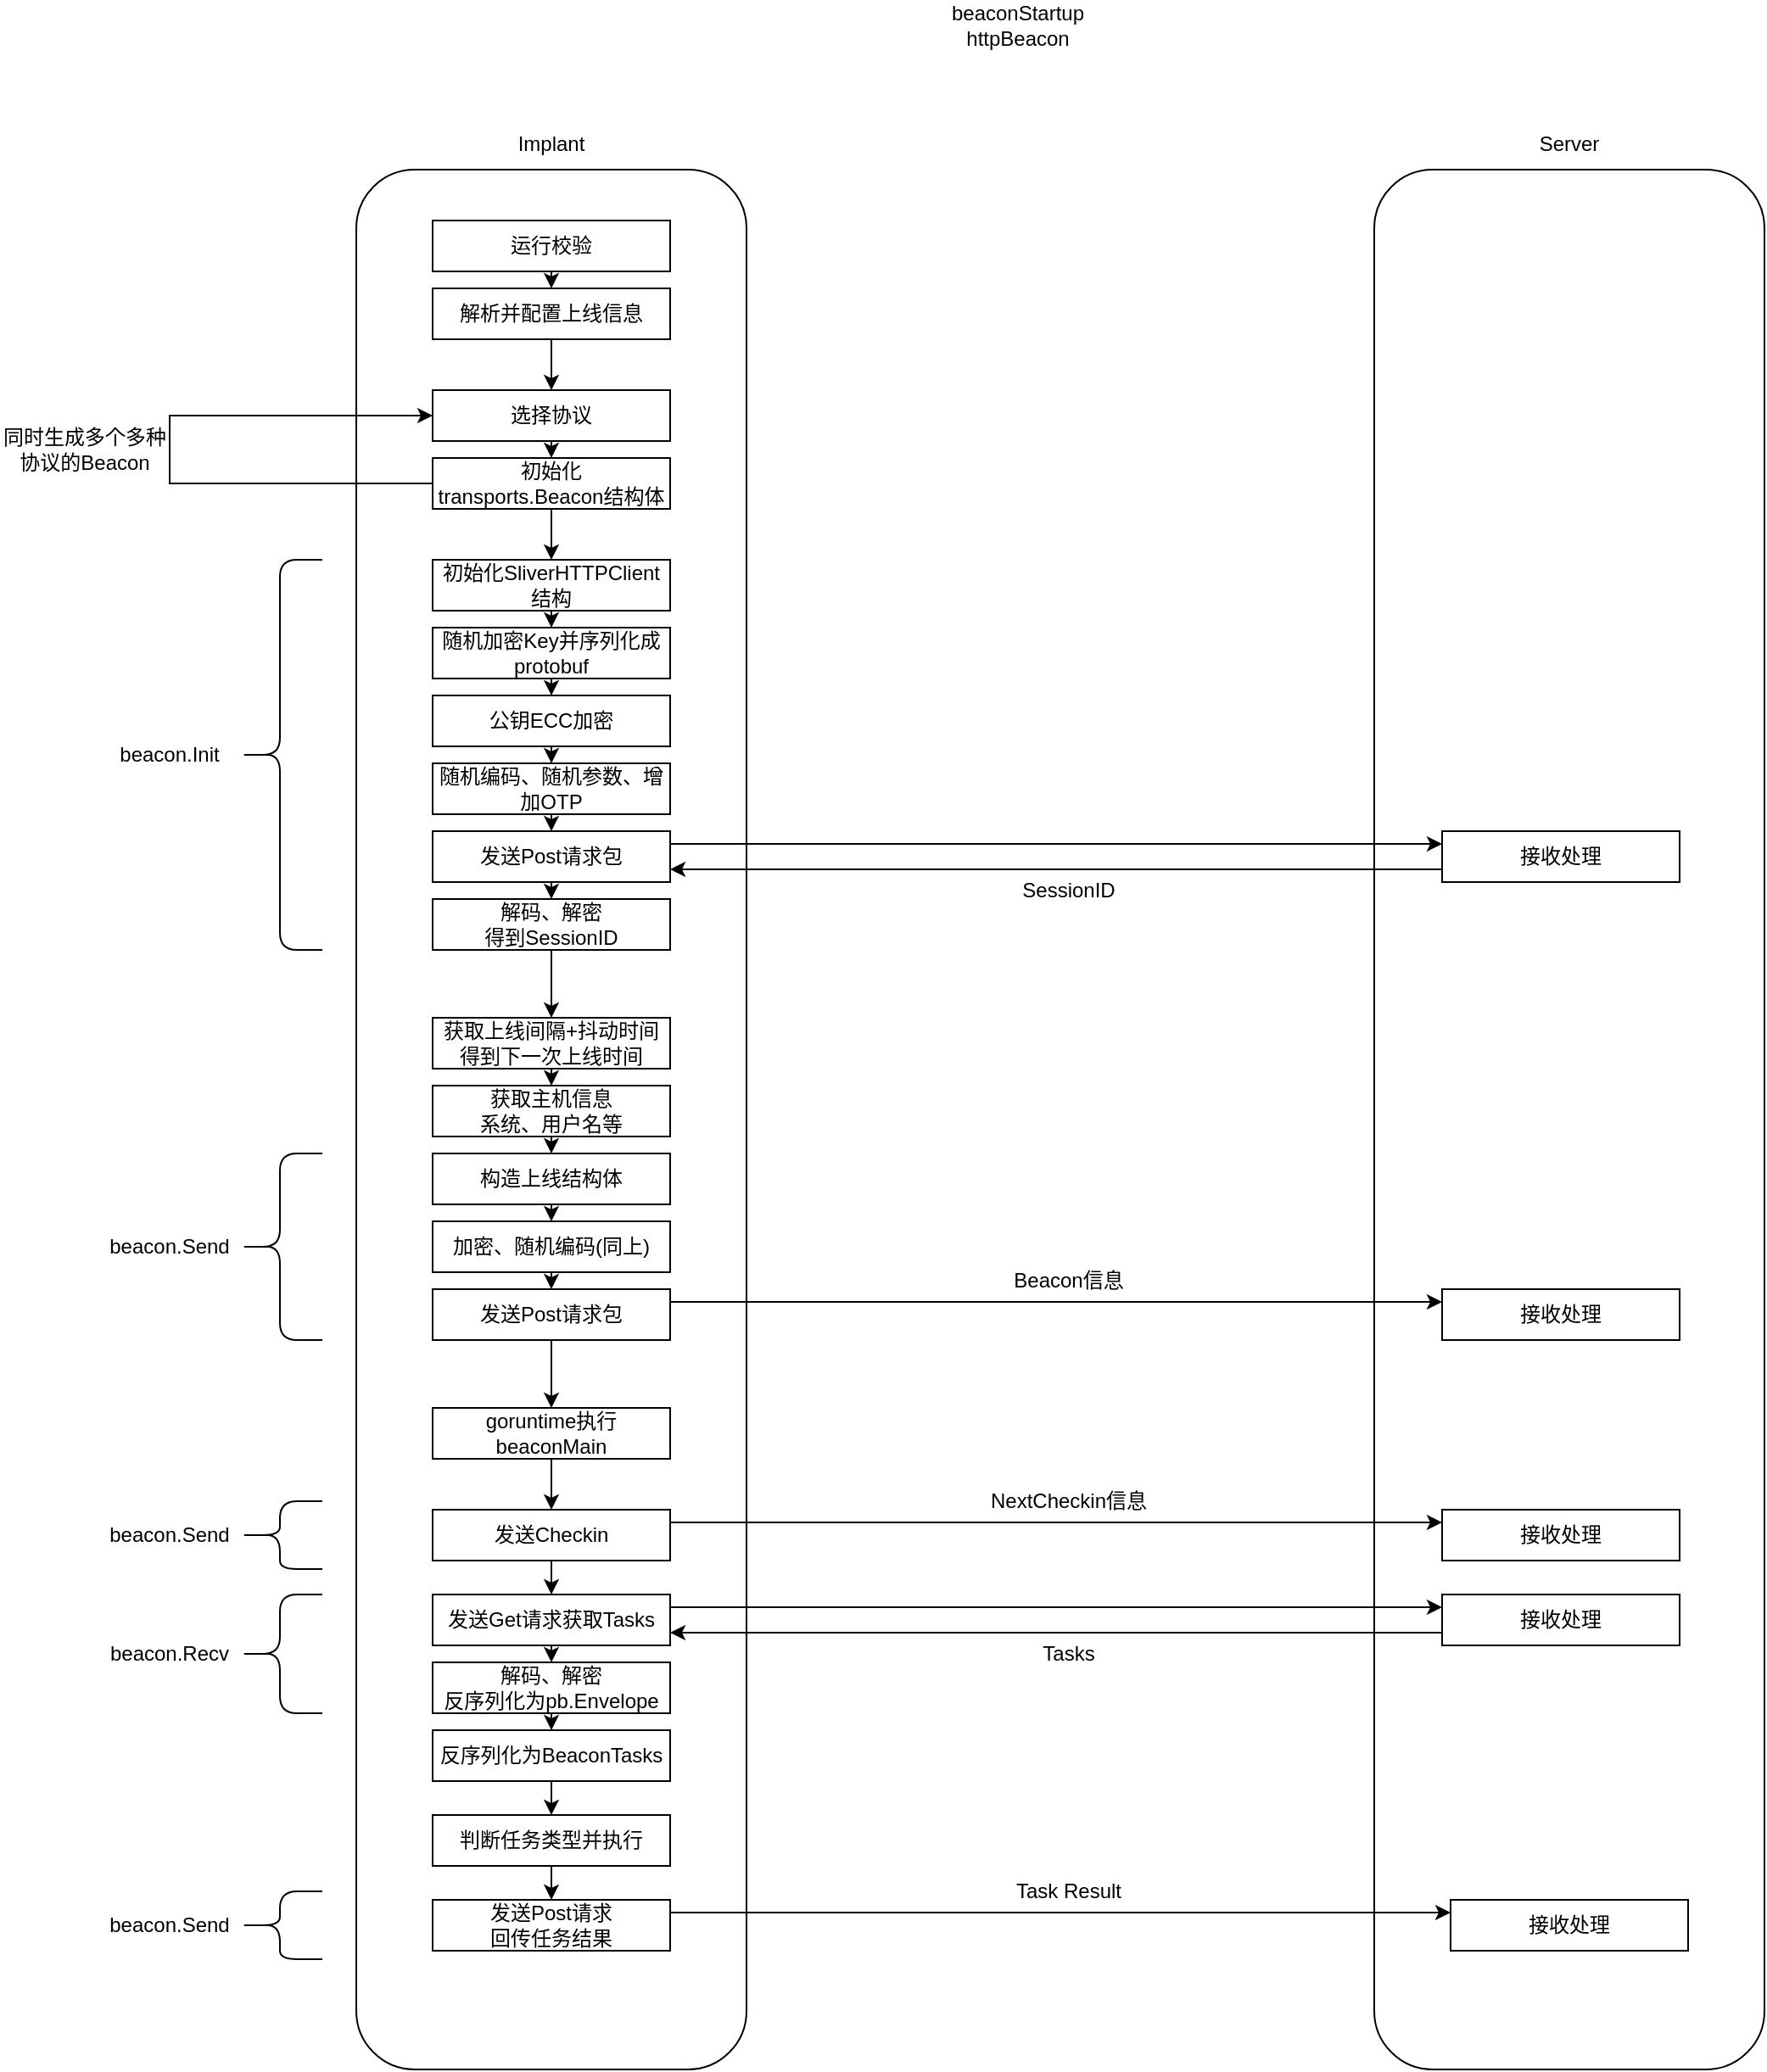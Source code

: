 <mxfile version="20.6.0" type="device"><diagram id="WDHNXzss8HES4mVmpG3z" name="第 1 页"><mxGraphModel dx="1230" dy="754" grid="1" gridSize="10" guides="1" tooltips="1" connect="1" arrows="1" fold="1" page="1" pageScale="1" pageWidth="3300" pageHeight="4681" math="0" shadow="0"><root><mxCell id="0"/><mxCell id="1" parent="0"/><mxCell id="LsH1x1WzrIxK3Rh6YzBw-1" value="" style="rounded=1;whiteSpace=wrap;html=1;movable=0;resizable=0;rotatable=0;deletable=0;editable=0;connectable=0;" parent="1" vertex="1"><mxGeometry x="260" y="420" width="230" height="1120" as="geometry"/></mxCell><mxCell id="LsH1x1WzrIxK3Rh6YzBw-2" value="" style="rounded=1;whiteSpace=wrap;html=1;movable=0;resizable=0;rotatable=0;deletable=0;editable=0;connectable=0;" parent="1" vertex="1"><mxGeometry x="860" y="420" width="230" height="1120" as="geometry"/></mxCell><mxCell id="LsH1x1WzrIxK3Rh6YzBw-3" value="Server" style="text;html=1;strokeColor=none;fillColor=none;align=center;verticalAlign=middle;whiteSpace=wrap;rounded=0;movable=0;resizable=0;rotatable=0;deletable=0;editable=0;connectable=0;" parent="1" vertex="1"><mxGeometry x="945" y="390" width="60" height="30" as="geometry"/></mxCell><mxCell id="LsH1x1WzrIxK3Rh6YzBw-4" value="Implant" style="text;html=1;strokeColor=none;fillColor=none;align=center;verticalAlign=middle;whiteSpace=wrap;rounded=0;movable=0;resizable=0;rotatable=0;deletable=0;editable=0;connectable=0;" parent="1" vertex="1"><mxGeometry x="345" y="390" width="60" height="30" as="geometry"/></mxCell><mxCell id="LsH1x1WzrIxK3Rh6YzBw-9" style="edgeStyle=orthogonalEdgeStyle;rounded=0;orthogonalLoop=1;jettySize=auto;html=1;exitX=0.5;exitY=1;exitDx=0;exitDy=0;entryX=0.5;entryY=0;entryDx=0;entryDy=0;movable=0;resizable=0;rotatable=0;deletable=0;editable=0;connectable=0;" parent="1" source="LsH1x1WzrIxK3Rh6YzBw-5" target="LsH1x1WzrIxK3Rh6YzBw-6" edge="1"><mxGeometry relative="1" as="geometry"/></mxCell><mxCell id="LsH1x1WzrIxK3Rh6YzBw-5" value="运行校验" style="rounded=0;whiteSpace=wrap;html=1;movable=0;resizable=0;rotatable=0;deletable=0;editable=0;connectable=0;" parent="1" vertex="1"><mxGeometry x="305" y="450" width="140" height="30" as="geometry"/></mxCell><mxCell id="LsH1x1WzrIxK3Rh6YzBw-11" style="edgeStyle=orthogonalEdgeStyle;rounded=0;orthogonalLoop=1;jettySize=auto;html=1;exitX=0.5;exitY=1;exitDx=0;exitDy=0;entryX=0.5;entryY=0;entryDx=0;entryDy=0;movable=0;resizable=0;rotatable=0;deletable=0;editable=0;connectable=0;" parent="1" source="LsH1x1WzrIxK3Rh6YzBw-6" target="LsH1x1WzrIxK3Rh6YzBw-7" edge="1"><mxGeometry relative="1" as="geometry"/></mxCell><mxCell id="LsH1x1WzrIxK3Rh6YzBw-6" value="解析并配置上线信息" style="rounded=0;whiteSpace=wrap;html=1;movable=0;resizable=0;rotatable=0;deletable=0;editable=0;connectable=0;" parent="1" vertex="1"><mxGeometry x="305" y="490" width="140" height="30" as="geometry"/></mxCell><mxCell id="LsH1x1WzrIxK3Rh6YzBw-10" style="edgeStyle=orthogonalEdgeStyle;rounded=0;orthogonalLoop=1;jettySize=auto;html=1;exitX=0.5;exitY=1;exitDx=0;exitDy=0;entryX=0.5;entryY=0;entryDx=0;entryDy=0;movable=0;resizable=0;rotatable=0;deletable=0;editable=0;connectable=0;" parent="1" source="LsH1x1WzrIxK3Rh6YzBw-7" target="LsH1x1WzrIxK3Rh6YzBw-8" edge="1"><mxGeometry relative="1" as="geometry"/></mxCell><mxCell id="LsH1x1WzrIxK3Rh6YzBw-7" value="选择协议" style="rounded=0;whiteSpace=wrap;html=1;movable=0;resizable=0;rotatable=0;deletable=0;editable=0;connectable=0;" parent="1" vertex="1"><mxGeometry x="305" y="550" width="140" height="30" as="geometry"/></mxCell><mxCell id="LsH1x1WzrIxK3Rh6YzBw-13" style="edgeStyle=orthogonalEdgeStyle;rounded=0;orthogonalLoop=1;jettySize=auto;html=1;exitX=0.5;exitY=1;exitDx=0;exitDy=0;entryX=0.5;entryY=0;entryDx=0;entryDy=0;movable=0;resizable=0;rotatable=0;deletable=0;editable=0;connectable=0;" parent="1" source="LsH1x1WzrIxK3Rh6YzBw-8" target="LsH1x1WzrIxK3Rh6YzBw-12" edge="1"><mxGeometry relative="1" as="geometry"/></mxCell><mxCell id="LsH1x1WzrIxK3Rh6YzBw-17" style="edgeStyle=orthogonalEdgeStyle;rounded=0;orthogonalLoop=1;jettySize=auto;html=1;exitX=0;exitY=0.5;exitDx=0;exitDy=0;entryX=0;entryY=0.5;entryDx=0;entryDy=0;movable=0;resizable=0;rotatable=0;deletable=0;editable=0;connectable=0;" parent="1" source="LsH1x1WzrIxK3Rh6YzBw-8" target="LsH1x1WzrIxK3Rh6YzBw-7" edge="1"><mxGeometry relative="1" as="geometry"><Array as="points"><mxPoint x="150" y="605"/><mxPoint x="150" y="565"/></Array></mxGeometry></mxCell><mxCell id="LsH1x1WzrIxK3Rh6YzBw-8" value="初始化&lt;br&gt;&lt;span style=&quot;background-color: initial;&quot;&gt;transports.Beacon&lt;/span&gt;&lt;span style=&quot;background-color: initial;&quot;&gt;结构体&lt;/span&gt;" style="rounded=0;whiteSpace=wrap;html=1;movable=0;resizable=0;rotatable=0;deletable=0;editable=0;connectable=0;" parent="1" vertex="1"><mxGeometry x="305" y="590" width="140" height="30" as="geometry"/></mxCell><mxCell id="LsH1x1WzrIxK3Rh6YzBw-33" style="edgeStyle=orthogonalEdgeStyle;rounded=0;orthogonalLoop=1;jettySize=auto;html=1;exitX=0.5;exitY=1;exitDx=0;exitDy=0;entryX=0.5;entryY=0;entryDx=0;entryDy=0;movable=0;resizable=0;rotatable=0;deletable=0;editable=0;connectable=0;" parent="1" source="LsH1x1WzrIxK3Rh6YzBw-12" target="LsH1x1WzrIxK3Rh6YzBw-21" edge="1"><mxGeometry relative="1" as="geometry"/></mxCell><mxCell id="LsH1x1WzrIxK3Rh6YzBw-12" value="初始化SliverHTTPClient结构" style="rounded=0;whiteSpace=wrap;html=1;movable=0;resizable=0;rotatable=0;deletable=0;editable=0;connectable=0;" parent="1" vertex="1"><mxGeometry x="305" y="650" width="140" height="30" as="geometry"/></mxCell><mxCell id="LsH1x1WzrIxK3Rh6YzBw-18" value="同时生成多个多种协议的Beacon" style="text;html=1;strokeColor=none;fillColor=none;align=center;verticalAlign=middle;whiteSpace=wrap;rounded=0;movable=0;resizable=0;rotatable=0;deletable=0;editable=0;connectable=0;" parent="1" vertex="1"><mxGeometry x="50" y="570" width="100" height="30" as="geometry"/></mxCell><mxCell id="LsH1x1WzrIxK3Rh6YzBw-20" value="&lt;div style=&quot;&quot; data-line-index=&quot;0&quot; data-zone-id=&quot;0&quot;&gt;beaconStartup&lt;/div&gt;httpBeacon" style="text;html=1;strokeColor=none;fillColor=none;align=center;verticalAlign=middle;whiteSpace=wrap;rounded=0;movable=0;resizable=0;rotatable=0;deletable=0;editable=0;connectable=0;" parent="1" vertex="1"><mxGeometry x="620" y="320" width="60" height="30" as="geometry"/></mxCell><mxCell id="LsH1x1WzrIxK3Rh6YzBw-34" style="edgeStyle=orthogonalEdgeStyle;rounded=0;orthogonalLoop=1;jettySize=auto;html=1;exitX=0.5;exitY=1;exitDx=0;exitDy=0;entryX=0.5;entryY=0;entryDx=0;entryDy=0;movable=0;resizable=0;rotatable=0;deletable=0;editable=0;connectable=0;" parent="1" source="LsH1x1WzrIxK3Rh6YzBw-21" target="LsH1x1WzrIxK3Rh6YzBw-22" edge="1"><mxGeometry relative="1" as="geometry"/></mxCell><mxCell id="LsH1x1WzrIxK3Rh6YzBw-21" value="随机加密Key并序列化成protobuf" style="rounded=0;whiteSpace=wrap;html=1;movable=0;resizable=0;rotatable=0;deletable=0;editable=0;connectable=0;" parent="1" vertex="1"><mxGeometry x="305" y="690" width="140" height="30" as="geometry"/></mxCell><mxCell id="LsH1x1WzrIxK3Rh6YzBw-35" style="edgeStyle=orthogonalEdgeStyle;rounded=0;orthogonalLoop=1;jettySize=auto;html=1;exitX=0.5;exitY=1;exitDx=0;exitDy=0;entryX=0.5;entryY=0;entryDx=0;entryDy=0;movable=0;resizable=0;rotatable=0;deletable=0;editable=0;connectable=0;" parent="1" source="LsH1x1WzrIxK3Rh6YzBw-22" target="LsH1x1WzrIxK3Rh6YzBw-23" edge="1"><mxGeometry relative="1" as="geometry"/></mxCell><mxCell id="LsH1x1WzrIxK3Rh6YzBw-22" value="公钥ECC加密" style="rounded=0;whiteSpace=wrap;html=1;movable=0;resizable=0;rotatable=0;deletable=0;editable=0;connectable=0;" parent="1" vertex="1"><mxGeometry x="305" y="730" width="140" height="30" as="geometry"/></mxCell><mxCell id="LsH1x1WzrIxK3Rh6YzBw-36" style="edgeStyle=orthogonalEdgeStyle;rounded=0;orthogonalLoop=1;jettySize=auto;html=1;exitX=0.5;exitY=1;exitDx=0;exitDy=0;entryX=0.5;entryY=0;entryDx=0;entryDy=0;movable=0;resizable=0;rotatable=0;deletable=0;editable=0;connectable=0;" parent="1" source="LsH1x1WzrIxK3Rh6YzBw-23" target="LsH1x1WzrIxK3Rh6YzBw-24" edge="1"><mxGeometry relative="1" as="geometry"/></mxCell><mxCell id="LsH1x1WzrIxK3Rh6YzBw-23" value="随机编码、随机参数、增加OTP" style="rounded=0;whiteSpace=wrap;html=1;movable=0;resizable=0;rotatable=0;deletable=0;editable=0;connectable=0;" parent="1" vertex="1"><mxGeometry x="305" y="770" width="140" height="30" as="geometry"/></mxCell><mxCell id="LsH1x1WzrIxK3Rh6YzBw-27" style="edgeStyle=orthogonalEdgeStyle;rounded=0;orthogonalLoop=1;jettySize=auto;html=1;exitX=1;exitY=0.25;exitDx=0;exitDy=0;entryX=0;entryY=0.25;entryDx=0;entryDy=0;movable=0;resizable=0;rotatable=0;deletable=0;editable=0;connectable=0;" parent="1" source="LsH1x1WzrIxK3Rh6YzBw-24" target="LsH1x1WzrIxK3Rh6YzBw-25" edge="1"><mxGeometry relative="1" as="geometry"/></mxCell><mxCell id="LsH1x1WzrIxK3Rh6YzBw-37" style="edgeStyle=orthogonalEdgeStyle;rounded=0;orthogonalLoop=1;jettySize=auto;html=1;exitX=0.5;exitY=1;exitDx=0;exitDy=0;entryX=0.5;entryY=0;entryDx=0;entryDy=0;movable=0;resizable=0;rotatable=0;deletable=0;editable=0;connectable=0;" parent="1" source="LsH1x1WzrIxK3Rh6YzBw-24" target="LsH1x1WzrIxK3Rh6YzBw-31" edge="1"><mxGeometry relative="1" as="geometry"/></mxCell><mxCell id="LsH1x1WzrIxK3Rh6YzBw-24" value="发送Post请求包" style="rounded=0;whiteSpace=wrap;html=1;movable=0;resizable=0;rotatable=0;deletable=0;editable=0;connectable=0;" parent="1" vertex="1"><mxGeometry x="305" y="810" width="140" height="30" as="geometry"/></mxCell><mxCell id="LsH1x1WzrIxK3Rh6YzBw-30" style="edgeStyle=orthogonalEdgeStyle;rounded=0;orthogonalLoop=1;jettySize=auto;html=1;exitX=0;exitY=0.75;exitDx=0;exitDy=0;entryX=1;entryY=0.75;entryDx=0;entryDy=0;movable=0;resizable=0;rotatable=0;deletable=0;editable=0;connectable=0;" parent="1" source="LsH1x1WzrIxK3Rh6YzBw-25" target="LsH1x1WzrIxK3Rh6YzBw-24" edge="1"><mxGeometry relative="1" as="geometry"/></mxCell><mxCell id="LsH1x1WzrIxK3Rh6YzBw-25" value="接收处理" style="rounded=0;whiteSpace=wrap;html=1;movable=0;resizable=0;rotatable=0;deletable=0;editable=0;connectable=0;" parent="1" vertex="1"><mxGeometry x="900" y="810" width="140" height="30" as="geometry"/></mxCell><mxCell id="70v_dCv-3E2ZSaWFWN-E-15" style="edgeStyle=orthogonalEdgeStyle;rounded=0;orthogonalLoop=1;jettySize=auto;html=1;exitX=0.5;exitY=1;exitDx=0;exitDy=0;movable=0;resizable=0;rotatable=0;deletable=0;editable=0;connectable=0;" parent="1" source="LsH1x1WzrIxK3Rh6YzBw-31" target="70v_dCv-3E2ZSaWFWN-E-1" edge="1"><mxGeometry relative="1" as="geometry"/></mxCell><mxCell id="LsH1x1WzrIxK3Rh6YzBw-31" value="解码、解密&lt;br&gt;得到SessionID" style="rounded=0;whiteSpace=wrap;html=1;movable=0;resizable=0;rotatable=0;deletable=0;editable=0;connectable=0;" parent="1" vertex="1"><mxGeometry x="305" y="850" width="140" height="30" as="geometry"/></mxCell><mxCell id="LsH1x1WzrIxK3Rh6YzBw-38" value="" style="shape=curlyBracket;whiteSpace=wrap;html=1;rounded=1;labelPosition=left;verticalLabelPosition=middle;align=right;verticalAlign=middle;movable=0;resizable=0;rotatable=0;deletable=0;editable=0;connectable=0;" parent="1" vertex="1"><mxGeometry x="190" y="650" width="50" height="230" as="geometry"/></mxCell><mxCell id="LsH1x1WzrIxK3Rh6YzBw-39" value="beacon.Init" style="text;html=1;strokeColor=none;fillColor=none;align=center;verticalAlign=middle;whiteSpace=wrap;rounded=0;movable=0;resizable=0;rotatable=0;deletable=0;editable=0;connectable=0;" parent="1" vertex="1"><mxGeometry x="100" y="750" width="100" height="30" as="geometry"/></mxCell><mxCell id="70v_dCv-3E2ZSaWFWN-E-9" style="edgeStyle=orthogonalEdgeStyle;rounded=0;orthogonalLoop=1;jettySize=auto;html=1;exitX=0.5;exitY=1;exitDx=0;exitDy=0;entryX=0.5;entryY=0;entryDx=0;entryDy=0;movable=0;resizable=0;rotatable=0;deletable=0;editable=0;connectable=0;" parent="1" source="70v_dCv-3E2ZSaWFWN-E-1" target="70v_dCv-3E2ZSaWFWN-E-2" edge="1"><mxGeometry relative="1" as="geometry"/></mxCell><mxCell id="70v_dCv-3E2ZSaWFWN-E-1" value="获取上线间隔+抖动时间&lt;br&gt;得到下一次上线时间" style="rounded=0;whiteSpace=wrap;html=1;movable=0;resizable=0;rotatable=0;deletable=0;editable=0;connectable=0;" parent="1" vertex="1"><mxGeometry x="305" y="920" width="140" height="30" as="geometry"/></mxCell><mxCell id="70v_dCv-3E2ZSaWFWN-E-10" style="edgeStyle=orthogonalEdgeStyle;rounded=0;orthogonalLoop=1;jettySize=auto;html=1;exitX=0.5;exitY=1;exitDx=0;exitDy=0;entryX=0.5;entryY=0;entryDx=0;entryDy=0;movable=0;resizable=0;rotatable=0;deletable=0;editable=0;connectable=0;" parent="1" source="70v_dCv-3E2ZSaWFWN-E-2" target="70v_dCv-3E2ZSaWFWN-E-3" edge="1"><mxGeometry relative="1" as="geometry"/></mxCell><mxCell id="70v_dCv-3E2ZSaWFWN-E-2" value="获取主机信息&lt;br&gt;系统、用户名等" style="rounded=0;whiteSpace=wrap;html=1;movable=0;resizable=0;rotatable=0;deletable=0;editable=0;connectable=0;" parent="1" vertex="1"><mxGeometry x="305" y="960" width="140" height="30" as="geometry"/></mxCell><mxCell id="70v_dCv-3E2ZSaWFWN-E-11" style="edgeStyle=orthogonalEdgeStyle;rounded=0;orthogonalLoop=1;jettySize=auto;html=1;exitX=0.5;exitY=1;exitDx=0;exitDy=0;entryX=0.5;entryY=0;entryDx=0;entryDy=0;movable=0;resizable=0;rotatable=0;deletable=0;editable=0;connectable=0;" parent="1" source="70v_dCv-3E2ZSaWFWN-E-3" target="70v_dCv-3E2ZSaWFWN-E-4" edge="1"><mxGeometry relative="1" as="geometry"/></mxCell><mxCell id="70v_dCv-3E2ZSaWFWN-E-3" value="构造上线结构体" style="rounded=0;whiteSpace=wrap;html=1;movable=0;resizable=0;rotatable=0;deletable=0;editable=0;connectable=0;" parent="1" vertex="1"><mxGeometry x="305" y="1000" width="140" height="30" as="geometry"/></mxCell><mxCell id="70v_dCv-3E2ZSaWFWN-E-12" style="edgeStyle=orthogonalEdgeStyle;rounded=0;orthogonalLoop=1;jettySize=auto;html=1;exitX=0.5;exitY=1;exitDx=0;exitDy=0;entryX=0.5;entryY=0;entryDx=0;entryDy=0;movable=0;resizable=0;rotatable=0;deletable=0;editable=0;connectable=0;" parent="1" source="70v_dCv-3E2ZSaWFWN-E-4" target="70v_dCv-3E2ZSaWFWN-E-7" edge="1"><mxGeometry relative="1" as="geometry"/></mxCell><mxCell id="70v_dCv-3E2ZSaWFWN-E-4" value="加密、随机编码(同上)" style="rounded=0;whiteSpace=wrap;html=1;movable=0;resizable=0;rotatable=0;deletable=0;editable=0;connectable=0;" parent="1" vertex="1"><mxGeometry x="305" y="1040" width="140" height="30" as="geometry"/></mxCell><mxCell id="70v_dCv-3E2ZSaWFWN-E-6" value="SessionID" style="text;html=1;strokeColor=none;fillColor=none;align=center;verticalAlign=middle;whiteSpace=wrap;rounded=0;movable=0;resizable=0;rotatable=0;deletable=0;editable=0;connectable=0;" parent="1" vertex="1"><mxGeometry x="650" y="830" width="60" height="30" as="geometry"/></mxCell><mxCell id="70v_dCv-3E2ZSaWFWN-E-14" style="edgeStyle=orthogonalEdgeStyle;rounded=0;orthogonalLoop=1;jettySize=auto;html=1;exitX=1;exitY=0.25;exitDx=0;exitDy=0;entryX=0;entryY=0.25;entryDx=0;entryDy=0;movable=0;resizable=0;rotatable=0;deletable=0;editable=0;connectable=0;" parent="1" source="70v_dCv-3E2ZSaWFWN-E-7" target="70v_dCv-3E2ZSaWFWN-E-13" edge="1"><mxGeometry relative="1" as="geometry"/></mxCell><mxCell id="0KcH9cRTC8X4ZV9yEyD3-4" style="edgeStyle=orthogonalEdgeStyle;rounded=0;orthogonalLoop=1;jettySize=auto;html=1;exitX=0.5;exitY=1;exitDx=0;exitDy=0;entryX=0.5;entryY=0;entryDx=0;entryDy=0;movable=0;resizable=0;rotatable=0;deletable=0;editable=0;connectable=0;" edge="1" parent="1" source="70v_dCv-3E2ZSaWFWN-E-7" target="0KcH9cRTC8X4ZV9yEyD3-1"><mxGeometry relative="1" as="geometry"/></mxCell><mxCell id="70v_dCv-3E2ZSaWFWN-E-7" value="发送Post请求包" style="rounded=0;whiteSpace=wrap;html=1;movable=0;resizable=0;rotatable=0;deletable=0;editable=0;connectable=0;" parent="1" vertex="1"><mxGeometry x="305" y="1080" width="140" height="30" as="geometry"/></mxCell><mxCell id="70v_dCv-3E2ZSaWFWN-E-13" value="接收处理" style="rounded=0;whiteSpace=wrap;html=1;movable=0;resizable=0;rotatable=0;deletable=0;editable=0;connectable=0;" parent="1" vertex="1"><mxGeometry x="900" y="1080" width="140" height="30" as="geometry"/></mxCell><mxCell id="70v_dCv-3E2ZSaWFWN-E-16" value="Beacon信息" style="text;html=1;strokeColor=none;fillColor=none;align=center;verticalAlign=middle;whiteSpace=wrap;rounded=0;movable=0;resizable=0;rotatable=0;deletable=0;editable=0;connectable=0;" parent="1" vertex="1"><mxGeometry x="640" y="1060" width="80" height="30" as="geometry"/></mxCell><mxCell id="70v_dCv-3E2ZSaWFWN-E-17" value="" style="shape=curlyBracket;whiteSpace=wrap;html=1;rounded=1;labelPosition=left;verticalLabelPosition=middle;align=right;verticalAlign=middle;movable=0;resizable=0;rotatable=0;deletable=0;editable=0;connectable=0;" parent="1" vertex="1"><mxGeometry x="190" y="1000" width="50" height="110" as="geometry"/></mxCell><mxCell id="70v_dCv-3E2ZSaWFWN-E-18" value="beacon.Send" style="text;html=1;strokeColor=none;fillColor=none;align=center;verticalAlign=middle;whiteSpace=wrap;rounded=0;movable=0;resizable=0;rotatable=0;deletable=0;editable=0;connectable=0;" parent="1" vertex="1"><mxGeometry x="100" y="1040" width="100" height="30" as="geometry"/></mxCell><mxCell id="0KcH9cRTC8X4ZV9yEyD3-5" style="edgeStyle=orthogonalEdgeStyle;rounded=0;orthogonalLoop=1;jettySize=auto;html=1;exitX=0.5;exitY=1;exitDx=0;exitDy=0;entryX=0.5;entryY=0;entryDx=0;entryDy=0;movable=0;resizable=0;rotatable=0;deletable=0;editable=0;connectable=0;" edge="1" parent="1" source="0KcH9cRTC8X4ZV9yEyD3-1" target="0KcH9cRTC8X4ZV9yEyD3-2"><mxGeometry relative="1" as="geometry"/></mxCell><mxCell id="0KcH9cRTC8X4ZV9yEyD3-1" value="goruntime执行beaconMain&lt;span style=&quot;color: rgba(0, 0, 0, 0); font-family: monospace; font-size: 0px; text-align: start;&quot;&gt;%3CmxGraphModel%3E%3Croot%3E%3CmxCell%20id%3D%220%22%2F%3E%3CmxCell%20id%3D%221%22%20parent%3D%220%22%2F%3E%3CmxCell%20id%3D%222%22%20value%3D%22%E5%8F%91%E9%80%81Post%E8%AF%B7%E6%B1%82%E5%8C%85%22%20style%3D%22rounded%3D0%3BwhiteSpace%3Dwrap%3Bhtml%3D1%3Bmovable%3D1%3Bresizable%3D1%3Brotatable%3D1%3Bdeletable%3D1%3Beditable%3D1%3Bconnectable%3D1%3B%22%20vertex%3D%221%22%20parent%3D%221%22%3E%3CmxGeometry%20x%3D%22305%22%20y%3D%221080%22%20width%3D%22140%22%20height%3D%2230%22%20as%3D%22geometry%22%2F%3E%3C%2FmxCell%3E%3C%2Froot%3E%3C%2FmxGraphMode&lt;/span&gt;" style="rounded=0;whiteSpace=wrap;html=1;movable=0;resizable=0;rotatable=0;deletable=0;editable=0;connectable=0;" vertex="1" parent="1"><mxGeometry x="305" y="1150" width="140" height="30" as="geometry"/></mxCell><mxCell id="0KcH9cRTC8X4ZV9yEyD3-6" style="edgeStyle=orthogonalEdgeStyle;rounded=0;orthogonalLoop=1;jettySize=auto;html=1;exitX=1;exitY=0.25;exitDx=0;exitDy=0;entryX=0;entryY=0.25;entryDx=0;entryDy=0;movable=0;resizable=0;rotatable=0;deletable=0;editable=0;connectable=0;" edge="1" parent="1" source="0KcH9cRTC8X4ZV9yEyD3-2" target="0KcH9cRTC8X4ZV9yEyD3-3"><mxGeometry relative="1" as="geometry"/></mxCell><mxCell id="0KcH9cRTC8X4ZV9yEyD3-21" style="edgeStyle=orthogonalEdgeStyle;rounded=0;orthogonalLoop=1;jettySize=auto;html=1;exitX=0.5;exitY=1;exitDx=0;exitDy=0;entryX=0.5;entryY=0;entryDx=0;entryDy=0;movable=0;resizable=0;rotatable=0;deletable=0;editable=0;connectable=0;" edge="1" parent="1" source="0KcH9cRTC8X4ZV9yEyD3-2" target="0KcH9cRTC8X4ZV9yEyD3-9"><mxGeometry relative="1" as="geometry"/></mxCell><mxCell id="0KcH9cRTC8X4ZV9yEyD3-2" value="发送Checkin" style="rounded=0;whiteSpace=wrap;html=1;movable=0;resizable=0;rotatable=0;deletable=0;editable=0;connectable=0;" vertex="1" parent="1"><mxGeometry x="305" y="1210" width="140" height="30" as="geometry"/></mxCell><mxCell id="0KcH9cRTC8X4ZV9yEyD3-3" value="接收处理" style="rounded=0;whiteSpace=wrap;html=1;movable=0;resizable=0;rotatable=0;deletable=0;editable=0;connectable=0;" vertex="1" parent="1"><mxGeometry x="900" y="1210" width="140" height="30" as="geometry"/></mxCell><mxCell id="0KcH9cRTC8X4ZV9yEyD3-7" value="NextCheckin信息" style="text;html=1;strokeColor=none;fillColor=none;align=center;verticalAlign=middle;whiteSpace=wrap;rounded=0;movable=0;resizable=0;rotatable=0;deletable=0;editable=0;connectable=0;" vertex="1" parent="1"><mxGeometry x="625" y="1190" width="110" height="30" as="geometry"/></mxCell><mxCell id="0KcH9cRTC8X4ZV9yEyD3-22" style="edgeStyle=orthogonalEdgeStyle;rounded=0;orthogonalLoop=1;jettySize=auto;html=1;exitX=0.5;exitY=1;exitDx=0;exitDy=0;entryX=0.5;entryY=0;entryDx=0;entryDy=0;movable=0;resizable=0;rotatable=0;deletable=0;editable=0;connectable=0;" edge="1" parent="1" source="0KcH9cRTC8X4ZV9yEyD3-9" target="0KcH9cRTC8X4ZV9yEyD3-10"><mxGeometry relative="1" as="geometry"/></mxCell><mxCell id="0KcH9cRTC8X4ZV9yEyD3-33" style="edgeStyle=orthogonalEdgeStyle;rounded=0;orthogonalLoop=1;jettySize=auto;html=1;exitX=1;exitY=0.25;exitDx=0;exitDy=0;entryX=0;entryY=0.25;entryDx=0;entryDy=0;movable=0;resizable=0;rotatable=0;deletable=0;editable=0;connectable=0;" edge="1" parent="1" source="0KcH9cRTC8X4ZV9yEyD3-9" target="0KcH9cRTC8X4ZV9yEyD3-32"><mxGeometry relative="1" as="geometry"/></mxCell><mxCell id="0KcH9cRTC8X4ZV9yEyD3-9" value="发送Get请求获取Tasks" style="rounded=0;whiteSpace=wrap;html=1;movable=0;resizable=0;rotatable=0;deletable=0;editable=0;connectable=0;" vertex="1" parent="1"><mxGeometry x="305" y="1260" width="140" height="30" as="geometry"/></mxCell><mxCell id="0KcH9cRTC8X4ZV9yEyD3-23" style="edgeStyle=orthogonalEdgeStyle;rounded=0;orthogonalLoop=1;jettySize=auto;html=1;exitX=0.5;exitY=1;exitDx=0;exitDy=0;entryX=0.5;entryY=0;entryDx=0;entryDy=0;movable=0;resizable=0;rotatable=0;deletable=0;editable=0;connectable=0;" edge="1" parent="1" source="0KcH9cRTC8X4ZV9yEyD3-10" target="0KcH9cRTC8X4ZV9yEyD3-13"><mxGeometry relative="1" as="geometry"/></mxCell><mxCell id="0KcH9cRTC8X4ZV9yEyD3-10" value="&lt;div style=&quot;&quot; data-line-index=&quot;0&quot; data-zone-id=&quot;0&quot;&gt;解码、解密&lt;/div&gt;&lt;div style=&quot;&quot; data-line-index=&quot;0&quot; data-zone-id=&quot;0&quot;&gt;反序列化为pb.Envelope&lt;/div&gt;" style="rounded=0;whiteSpace=wrap;html=1;movable=0;resizable=0;rotatable=0;deletable=0;editable=0;connectable=0;" vertex="1" parent="1"><mxGeometry x="305" y="1300" width="140" height="30" as="geometry"/></mxCell><mxCell id="0KcH9cRTC8X4ZV9yEyD3-24" style="edgeStyle=orthogonalEdgeStyle;rounded=0;orthogonalLoop=1;jettySize=auto;html=1;exitX=0.5;exitY=1;exitDx=0;exitDy=0;entryX=0.5;entryY=0;entryDx=0;entryDy=0;movable=0;resizable=0;rotatable=0;deletable=0;editable=0;connectable=0;" edge="1" parent="1" source="0KcH9cRTC8X4ZV9yEyD3-13" target="0KcH9cRTC8X4ZV9yEyD3-14"><mxGeometry relative="1" as="geometry"/></mxCell><mxCell id="0KcH9cRTC8X4ZV9yEyD3-13" value="&lt;div style=&quot;&quot; data-line-index=&quot;0&quot; data-zone-id=&quot;0&quot;&gt;反序列化为BeaconTasks&lt;/div&gt;" style="rounded=0;whiteSpace=wrap;html=1;movable=0;resizable=0;rotatable=0;deletable=0;editable=0;connectable=0;" vertex="1" parent="1"><mxGeometry x="305" y="1340" width="140" height="30" as="geometry"/></mxCell><mxCell id="0KcH9cRTC8X4ZV9yEyD3-25" style="edgeStyle=orthogonalEdgeStyle;rounded=0;orthogonalLoop=1;jettySize=auto;html=1;exitX=0.5;exitY=1;exitDx=0;exitDy=0;entryX=0.5;entryY=0;entryDx=0;entryDy=0;movable=0;resizable=0;rotatable=0;deletable=0;editable=0;connectable=0;" edge="1" parent="1" source="0KcH9cRTC8X4ZV9yEyD3-14" target="0KcH9cRTC8X4ZV9yEyD3-16"><mxGeometry relative="1" as="geometry"/></mxCell><mxCell id="0KcH9cRTC8X4ZV9yEyD3-14" value="&lt;div style=&quot;&quot; data-line-index=&quot;0&quot; data-zone-id=&quot;0&quot;&gt;判断任务类型并执行&lt;/div&gt;" style="rounded=0;whiteSpace=wrap;html=1;movable=0;resizable=0;rotatable=0;deletable=0;editable=0;connectable=0;" vertex="1" parent="1"><mxGeometry x="305" y="1390" width="140" height="30" as="geometry"/></mxCell><mxCell id="0KcH9cRTC8X4ZV9yEyD3-18" style="edgeStyle=orthogonalEdgeStyle;rounded=0;orthogonalLoop=1;jettySize=auto;html=1;exitX=1;exitY=0.25;exitDx=0;exitDy=0;entryX=0;entryY=0.25;entryDx=0;entryDy=0;movable=0;resizable=0;rotatable=0;deletable=0;editable=0;connectable=0;" edge="1" parent="1" source="0KcH9cRTC8X4ZV9yEyD3-16" target="0KcH9cRTC8X4ZV9yEyD3-17"><mxGeometry relative="1" as="geometry"/></mxCell><mxCell id="0KcH9cRTC8X4ZV9yEyD3-16" value="&lt;div style=&quot;&quot; data-line-index=&quot;0&quot; data-zone-id=&quot;0&quot;&gt;发送Post请求&lt;/div&gt;&lt;div style=&quot;&quot; data-line-index=&quot;0&quot; data-zone-id=&quot;0&quot;&gt;回传任务结果&lt;/div&gt;" style="rounded=0;whiteSpace=wrap;html=1;movable=0;resizable=0;rotatable=0;deletable=0;editable=0;connectable=0;" vertex="1" parent="1"><mxGeometry x="305" y="1440" width="140" height="30" as="geometry"/></mxCell><mxCell id="0KcH9cRTC8X4ZV9yEyD3-17" value="接收处理" style="rounded=0;whiteSpace=wrap;html=1;movable=0;resizable=0;rotatable=0;deletable=0;editable=0;connectable=0;" vertex="1" parent="1"><mxGeometry x="905" y="1440" width="140" height="30" as="geometry"/></mxCell><mxCell id="0KcH9cRTC8X4ZV9yEyD3-19" value="Task Result" style="text;html=1;strokeColor=none;fillColor=none;align=center;verticalAlign=middle;whiteSpace=wrap;rounded=0;movable=0;resizable=0;rotatable=0;deletable=0;editable=0;connectable=0;" vertex="1" parent="1"><mxGeometry x="625" y="1420" width="110" height="30" as="geometry"/></mxCell><mxCell id="0KcH9cRTC8X4ZV9yEyD3-26" value="" style="shape=curlyBracket;whiteSpace=wrap;html=1;rounded=1;labelPosition=left;verticalLabelPosition=middle;align=right;verticalAlign=middle;movable=0;resizable=0;rotatable=0;deletable=0;editable=0;connectable=0;" vertex="1" parent="1"><mxGeometry x="190" y="1205" width="50" height="40" as="geometry"/></mxCell><mxCell id="0KcH9cRTC8X4ZV9yEyD3-27" value="beacon.Recv" style="text;html=1;strokeColor=none;fillColor=none;align=center;verticalAlign=middle;whiteSpace=wrap;rounded=0;movable=0;resizable=0;rotatable=0;deletable=0;editable=0;connectable=0;" vertex="1" parent="1"><mxGeometry x="100" y="1280" width="100" height="30" as="geometry"/></mxCell><mxCell id="0KcH9cRTC8X4ZV9yEyD3-28" value="" style="shape=curlyBracket;whiteSpace=wrap;html=1;rounded=1;labelPosition=left;verticalLabelPosition=middle;align=right;verticalAlign=middle;movable=0;resizable=0;rotatable=0;deletable=0;editable=0;connectable=0;" vertex="1" parent="1"><mxGeometry x="190" y="1260" width="50" height="70" as="geometry"/></mxCell><mxCell id="0KcH9cRTC8X4ZV9yEyD3-29" value="beacon.Send" style="text;html=1;strokeColor=none;fillColor=none;align=center;verticalAlign=middle;whiteSpace=wrap;rounded=0;movable=0;resizable=0;rotatable=0;deletable=0;editable=0;connectable=0;" vertex="1" parent="1"><mxGeometry x="100" y="1210" width="100" height="30" as="geometry"/></mxCell><mxCell id="0KcH9cRTC8X4ZV9yEyD3-30" value="" style="shape=curlyBracket;whiteSpace=wrap;html=1;rounded=1;labelPosition=left;verticalLabelPosition=middle;align=right;verticalAlign=middle;movable=0;resizable=0;rotatable=0;deletable=0;editable=0;connectable=0;" vertex="1" parent="1"><mxGeometry x="190" y="1435" width="50" height="40" as="geometry"/></mxCell><mxCell id="0KcH9cRTC8X4ZV9yEyD3-31" value="beacon.Send" style="text;html=1;strokeColor=none;fillColor=none;align=center;verticalAlign=middle;whiteSpace=wrap;rounded=0;movable=0;resizable=0;rotatable=0;deletable=0;editable=0;connectable=0;" vertex="1" parent="1"><mxGeometry x="100" y="1440" width="100" height="30" as="geometry"/></mxCell><mxCell id="0KcH9cRTC8X4ZV9yEyD3-34" style="edgeStyle=orthogonalEdgeStyle;rounded=0;orthogonalLoop=1;jettySize=auto;html=1;exitX=0;exitY=0.75;exitDx=0;exitDy=0;entryX=1;entryY=0.75;entryDx=0;entryDy=0;movable=0;resizable=0;rotatable=0;deletable=0;editable=0;connectable=0;" edge="1" parent="1" source="0KcH9cRTC8X4ZV9yEyD3-32" target="0KcH9cRTC8X4ZV9yEyD3-9"><mxGeometry relative="1" as="geometry"/></mxCell><mxCell id="0KcH9cRTC8X4ZV9yEyD3-32" value="接收处理" style="rounded=0;whiteSpace=wrap;html=1;movable=0;resizable=0;rotatable=0;deletable=0;editable=0;connectable=0;" vertex="1" parent="1"><mxGeometry x="900" y="1260" width="140" height="30" as="geometry"/></mxCell><mxCell id="0KcH9cRTC8X4ZV9yEyD3-35" value="Tasks" style="text;html=1;strokeColor=none;fillColor=none;align=center;verticalAlign=middle;whiteSpace=wrap;rounded=0;movable=0;resizable=0;rotatable=0;deletable=0;editable=0;connectable=0;" vertex="1" parent="1"><mxGeometry x="650" y="1280" width="60" height="30" as="geometry"/></mxCell></root></mxGraphModel></diagram></mxfile>